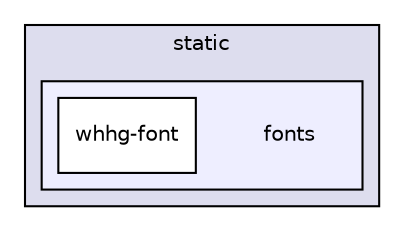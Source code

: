 digraph "/home/unko/code/maturitni-projekt/web-client/static/fonts" {
  compound=true
  node [ fontsize="10", fontname="Helvetica"];
  edge [ labelfontsize="10", labelfontname="Helvetica"];
  subgraph clusterdir_d8f381a0b77e017d7215fb6cbc9ce255 {
    graph [ bgcolor="#ddddee", pencolor="black", label="static" fontname="Helvetica", fontsize="10", URL="dir_d8f381a0b77e017d7215fb6cbc9ce255.html"]
  subgraph clusterdir_1ac9d1e47c2b614c738ebeb359c27d12 {
    graph [ bgcolor="#eeeeff", pencolor="black", label="" URL="dir_1ac9d1e47c2b614c738ebeb359c27d12.html"];
    dir_1ac9d1e47c2b614c738ebeb359c27d12 [shape=plaintext label="fonts"];
    dir_c2f74bcbba9bd5a6be204b19575bca84 [shape=box label="whhg-font" color="black" fillcolor="white" style="filled" URL="dir_c2f74bcbba9bd5a6be204b19575bca84.html"];
  }
  }
}

